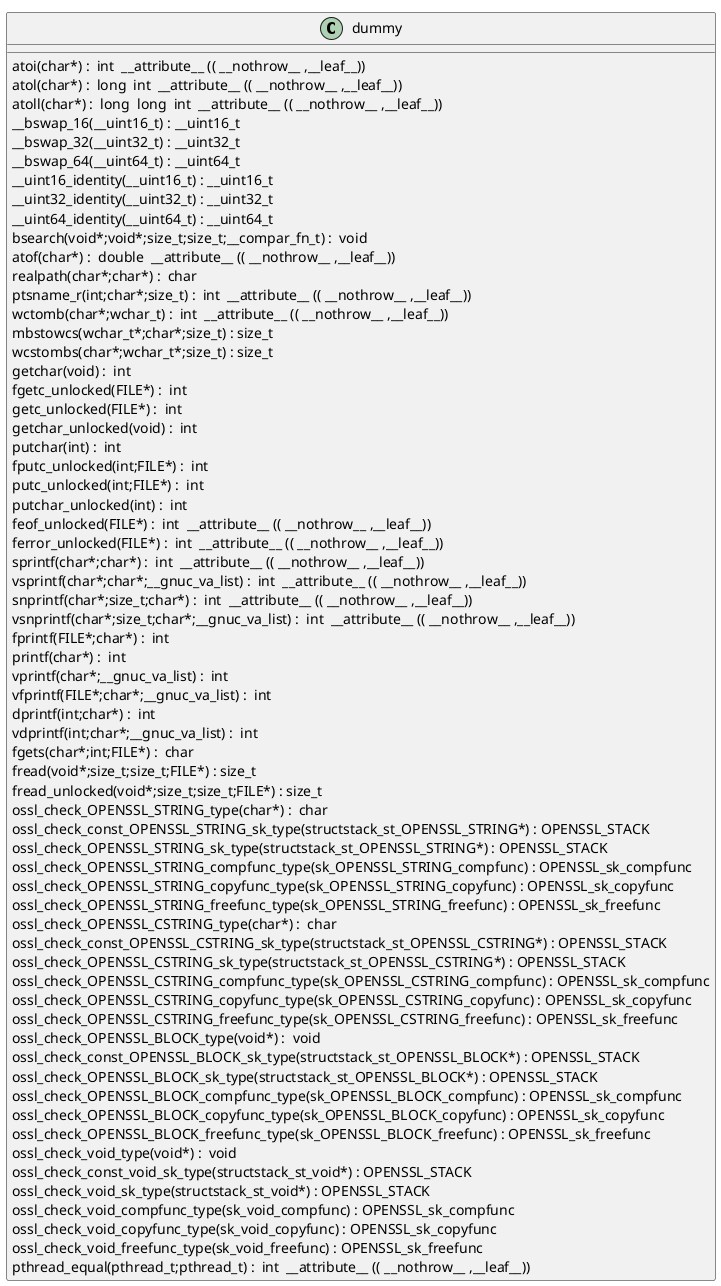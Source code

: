 @startuml
!pragma layout smetana
class dummy {
atoi(char*) :  int  __attribute__ (( __nothrow__ ,__leaf__)) [[[./../.././qc/apps/engine.c.html#505]]]
atol(char*) :  long  int  __attribute__ (( __nothrow__ ,__leaf__)) [[[./../.././qc/apps/engine.c.html#510]]]
atoll(char*) :  long  long  int  __attribute__ (( __nothrow__ ,__leaf__)) [[[./../.././qc/apps/engine.c.html#517]]]
__bswap_16(__uint16_t) : __uint16_t [[[./../.././qc/apps/engine.c.html#679]]]
__bswap_32(__uint32_t) : __uint32_t [[[./../.././qc/apps/engine.c.html#694]]]
__bswap_64(__uint64_t) : __uint64_t [[[./../.././qc/apps/engine.c.html#704]]]
__uint16_identity(__uint16_t) : __uint16_t [[[./../.././qc/apps/engine.c.html#716]]]
__uint32_identity(__uint32_t) : __uint32_t [[[./../.././qc/apps/engine.c.html#722]]]
__uint64_identity(__uint64_t) : __uint64_t [[[./../.././qc/apps/engine.c.html#728]]]
bsearch(void*;void*;size_t;size_t;__compar_fn_t) :  void  [[[./../.././qc/apps/engine.c.html#1396]]]
atof(char*) :  double  __attribute__ (( __nothrow__ ,__leaf__)) [[[./../.././qc/apps/engine.c.html#21334]]]
realpath(char*;char*) :  char  [[[./../.././qc/apps/engine.c.html#1]]]
ptsname_r(int;char*;size_t) :  int  __attribute__ (( __nothrow__ ,__leaf__)) [[[./../.././qc/apps/engine.c.html#1]]]
wctomb(char*;wchar_t) :  int  __attribute__ (( __nothrow__ ,__leaf__)) [[[./../.././qc/apps/engine.c.html#1]]]
mbstowcs(wchar_t*;char*;size_t) : size_t [[[./../.././qc/apps/engine.c.html#1]]]
wcstombs(char*;wchar_t*;size_t) : size_t [[[./../.././qc/apps/engine.c.html#1]]]
getchar(void) :  int  [[[./../.././qc/apps/engine.c.html#1]]]
fgetc_unlocked(FILE*) :  int  [[[./../.././qc/apps/engine.c.html#1]]]
getc_unlocked(FILE*) :  int  [[[./../.././qc/apps/engine.c.html#1]]]
getchar_unlocked(void) :  int  [[[./../.././qc/apps/engine.c.html#1]]]
putchar(int) :  int  [[[./../.././qc/apps/engine.c.html#1]]]
fputc_unlocked(int;FILE*) :  int  [[[./../.././qc/apps/engine.c.html#1]]]
putc_unlocked(int;FILE*) :  int  [[[./../.././qc/apps/engine.c.html#1]]]
putchar_unlocked(int) :  int  [[[./../.././qc/apps/engine.c.html#1]]]
feof_unlocked(FILE*) :  int  __attribute__ (( __nothrow__ ,__leaf__)) [[[./../.././qc/apps/engine.c.html#1]]]
ferror_unlocked(FILE*) :  int  __attribute__ (( __nothrow__ ,__leaf__)) [[[./../.././qc/apps/engine.c.html#1]]]
sprintf(char*;char*) :  int  __attribute__ (( __nothrow__ ,__leaf__)) [[[./../.././qc/apps/engine.c.html#1]]]
vsprintf(char*;char*;__gnuc_va_list) :  int  __attribute__ (( __nothrow__ ,__leaf__)) [[[./../.././qc/apps/engine.c.html#1]]]
snprintf(char*;size_t;char*) :  int  __attribute__ (( __nothrow__ ,__leaf__)) [[[./../.././qc/apps/engine.c.html#1]]]
vsnprintf(char*;size_t;char*;__gnuc_va_list) :  int  __attribute__ (( __nothrow__ ,__leaf__)) [[[./../.././qc/apps/engine.c.html#1]]]
fprintf(FILE*;char*) :  int  [[[./../.././qc/apps/engine.c.html#1]]]
printf(char*) :  int  [[[./../.././qc/apps/engine.c.html#1]]]
vprintf(char*;__gnuc_va_list) :  int  [[[./../.././qc/apps/engine.c.html#1]]]
vfprintf(FILE*;char*;__gnuc_va_list) :  int  [[[./../.././qc/apps/engine.c.html#1]]]
dprintf(int;char*) :  int  [[[./../.././qc/apps/engine.c.html#1]]]
vdprintf(int;char*;__gnuc_va_list) :  int  [[[./../.././qc/apps/engine.c.html#1]]]
fgets(char*;int;FILE*) :  char  [[[./../.././qc/apps/engine.c.html#1]]]
fread(void*;size_t;size_t;FILE*) : size_t [[[./../.././qc/apps/engine.c.html#1]]]
fread_unlocked(void*;size_t;size_t;FILE*) : size_t [[[./../.././qc/apps/engine.c.html#1]]]
ossl_check_OPENSSL_STRING_type(char*) :  char  [[[./../.././qc/apps/engine.c.html#1]]]
ossl_check_const_OPENSSL_STRING_sk_type(structstack_st_OPENSSL_STRING*) : OPENSSL_STACK [[[./../.././qc/apps/engine.c.html#1]]]
ossl_check_OPENSSL_STRING_sk_type(structstack_st_OPENSSL_STRING*) : OPENSSL_STACK [[[./../.././qc/apps/engine.c.html#1]]]
ossl_check_OPENSSL_STRING_compfunc_type(sk_OPENSSL_STRING_compfunc) : OPENSSL_sk_compfunc [[[./../.././qc/apps/engine.c.html#1]]]
ossl_check_OPENSSL_STRING_copyfunc_type(sk_OPENSSL_STRING_copyfunc) : OPENSSL_sk_copyfunc [[[./../.././qc/apps/engine.c.html#1]]]
ossl_check_OPENSSL_STRING_freefunc_type(sk_OPENSSL_STRING_freefunc) : OPENSSL_sk_freefunc [[[./../.././qc/apps/engine.c.html#1]]]
ossl_check_OPENSSL_CSTRING_type(char*) :  char  [[[./../.././qc/apps/engine.c.html#1]]]
ossl_check_const_OPENSSL_CSTRING_sk_type(structstack_st_OPENSSL_CSTRING*) : OPENSSL_STACK [[[./../.././qc/apps/engine.c.html#1]]]
ossl_check_OPENSSL_CSTRING_sk_type(structstack_st_OPENSSL_CSTRING*) : OPENSSL_STACK [[[./../.././qc/apps/engine.c.html#1]]]
ossl_check_OPENSSL_CSTRING_compfunc_type(sk_OPENSSL_CSTRING_compfunc) : OPENSSL_sk_compfunc [[[./../.././qc/apps/engine.c.html#1]]]
ossl_check_OPENSSL_CSTRING_copyfunc_type(sk_OPENSSL_CSTRING_copyfunc) : OPENSSL_sk_copyfunc [[[./../.././qc/apps/engine.c.html#1]]]
ossl_check_OPENSSL_CSTRING_freefunc_type(sk_OPENSSL_CSTRING_freefunc) : OPENSSL_sk_freefunc [[[./../.././qc/apps/engine.c.html#1]]]
ossl_check_OPENSSL_BLOCK_type(void*) :  void  [[[./../.././qc/apps/engine.c.html#1]]]
ossl_check_const_OPENSSL_BLOCK_sk_type(structstack_st_OPENSSL_BLOCK*) : OPENSSL_STACK [[[./../.././qc/apps/engine.c.html#1]]]
ossl_check_OPENSSL_BLOCK_sk_type(structstack_st_OPENSSL_BLOCK*) : OPENSSL_STACK [[[./../.././qc/apps/engine.c.html#1]]]
ossl_check_OPENSSL_BLOCK_compfunc_type(sk_OPENSSL_BLOCK_compfunc) : OPENSSL_sk_compfunc [[[./../.././qc/apps/engine.c.html#1]]]
ossl_check_OPENSSL_BLOCK_copyfunc_type(sk_OPENSSL_BLOCK_copyfunc) : OPENSSL_sk_copyfunc [[[./../.././qc/apps/engine.c.html#1]]]
ossl_check_OPENSSL_BLOCK_freefunc_type(sk_OPENSSL_BLOCK_freefunc) : OPENSSL_sk_freefunc [[[./../.././qc/apps/engine.c.html#1]]]
ossl_check_void_type(void*) :  void  [[[./../.././qc/apps/engine.c.html#1]]]
ossl_check_const_void_sk_type(structstack_st_void*) : OPENSSL_STACK [[[./../.././qc/apps/engine.c.html#1]]]
ossl_check_void_sk_type(structstack_st_void*) : OPENSSL_STACK [[[./../.././qc/apps/engine.c.html#1]]]
ossl_check_void_compfunc_type(sk_void_compfunc) : OPENSSL_sk_compfunc [[[./../.././qc/apps/engine.c.html#1]]]
ossl_check_void_copyfunc_type(sk_void_copyfunc) : OPENSSL_sk_copyfunc [[[./../.././qc/apps/engine.c.html#1]]]
ossl_check_void_freefunc_type(sk_void_freefunc) : OPENSSL_sk_freefunc [[[./../.././qc/apps/engine.c.html#1]]]
pthread_equal(pthread_t;pthread_t) :  int  __attribute__ (( __nothrow__ ,__leaf__)) [[[./../.././qc/apps/engine.c.html#1]]]
} 
@enduml
